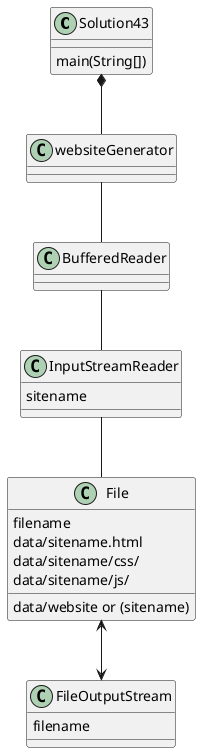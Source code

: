 @startuml
class Solution43 {
    main(String[])
}
Solution43 *--websiteGenerator

class websiteGenerator{

}

websiteGenerator -- BufferedReader

InputStreamReader -- File
File <--> FileOutputStream
BufferedReader -- InputStreamReader

class InputStreamReader{
sitename
}
class File
{
data/website or (sitename)
    filename
    data/sitename.html
    data/sitename/css/
    data/sitename/js/
}

class FileOutputStream{
    filename
}

@enduml